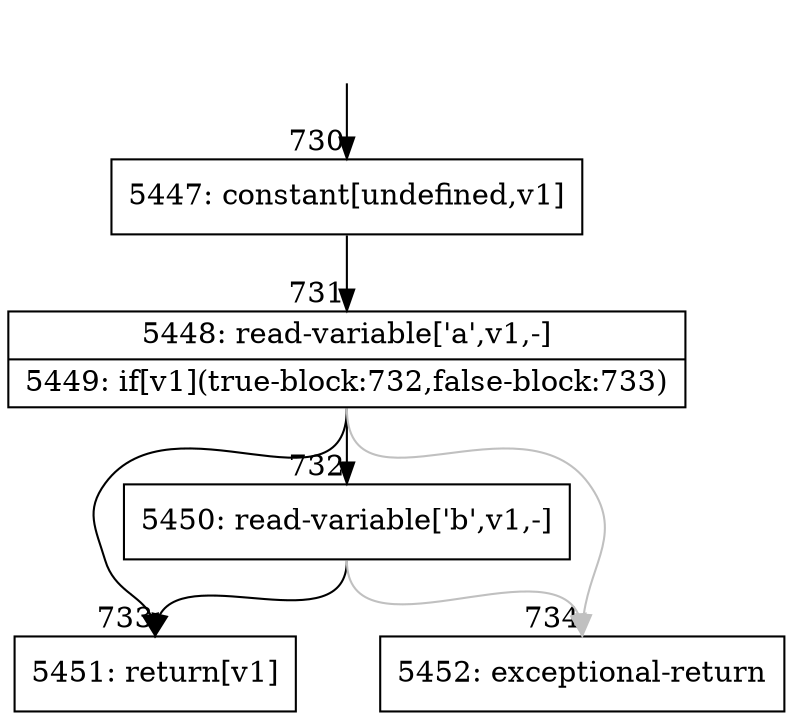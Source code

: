 digraph {
rankdir="TD"
BB_entry49[shape=none,label=""];
BB_entry49 -> BB730 [tailport=s, headport=n, headlabel="    730"]
BB730 [shape=record label="{5447: constant[undefined,v1]}" ] 
BB730 -> BB731 [tailport=s, headport=n, headlabel="      731"]
BB731 [shape=record label="{5448: read-variable['a',v1,-]|5449: if[v1](true-block:732,false-block:733)}" ] 
BB731 -> BB733 [tailport=s, headport=n, headlabel="      733"]
BB731 -> BB732 [tailport=s, headport=n, headlabel="      732"]
BB731 -> BB734 [tailport=s, headport=n, color=gray, headlabel="      734"]
BB732 [shape=record label="{5450: read-variable['b',v1,-]}" ] 
BB732 -> BB733 [tailport=s, headport=n]
BB732 -> BB734 [tailport=s, headport=n, color=gray]
BB733 [shape=record label="{5451: return[v1]}" ] 
BB734 [shape=record label="{5452: exceptional-return}" ] 
//#$~ 254
}
